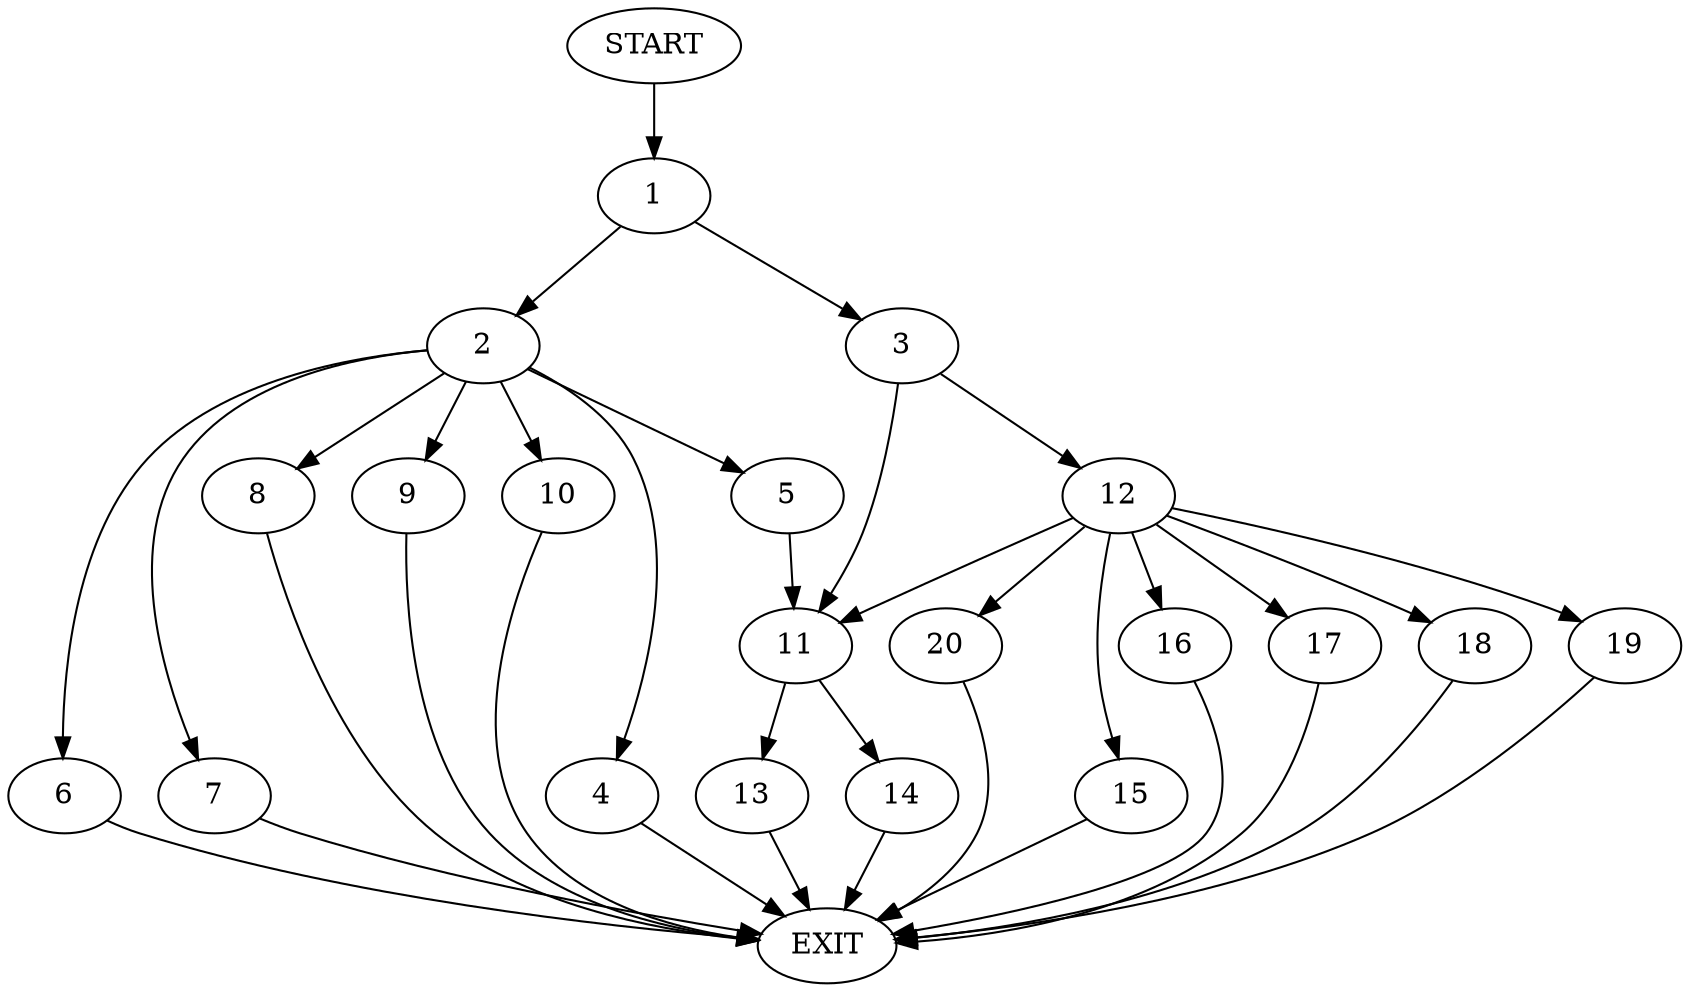 digraph {
0 [label="START"]
21 [label="EXIT"]
0 -> 1
1 -> 2
1 -> 3
2 -> 4
2 -> 5
2 -> 6
2 -> 7
2 -> 8
2 -> 9
2 -> 10
3 -> 11
3 -> 12
7 -> 21
4 -> 21
10 -> 21
8 -> 21
9 -> 21
5 -> 11
6 -> 21
11 -> 13
11 -> 14
12 -> 15
12 -> 16
12 -> 17
12 -> 18
12 -> 19
12 -> 11
12 -> 20
20 -> 21
15 -> 21
19 -> 21
17 -> 21
16 -> 21
18 -> 21
13 -> 21
14 -> 21
}
